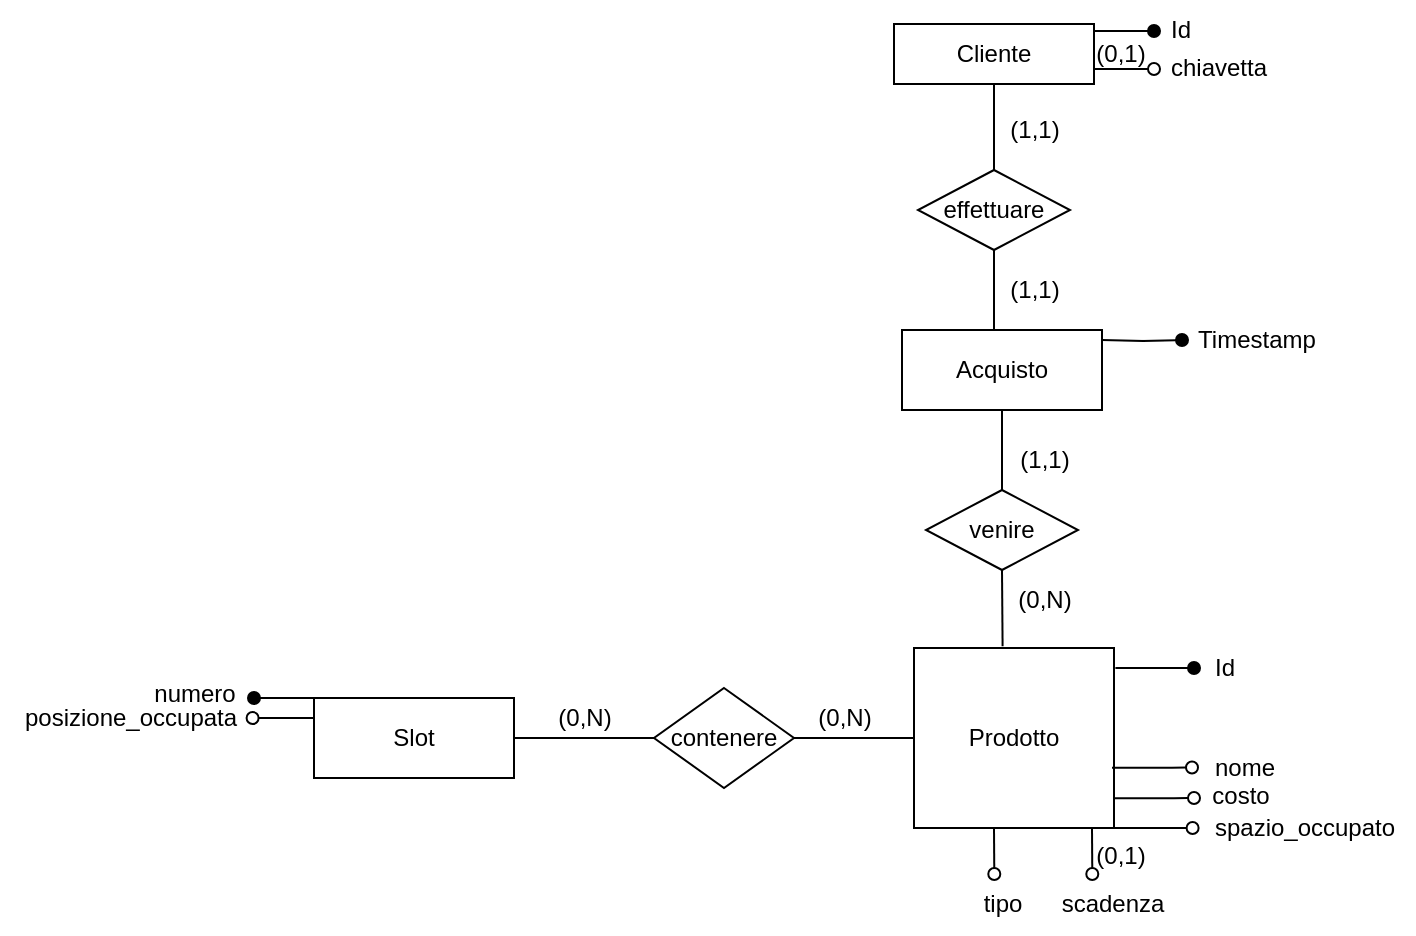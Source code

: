 <mxfile version="20.3.2" type="device"><diagram id="_AZH17t8OBDj4CBR_WuF" name="Pagina-1"><mxGraphModel dx="677" dy="363" grid="1" gridSize="10" guides="1" tooltips="1" connect="1" arrows="1" fold="1" page="1" pageScale="1" pageWidth="827" pageHeight="1169" math="0" shadow="0"><root><mxCell id="0"/><mxCell id="1" parent="0"/><mxCell id="juQwui1uPCVHecD1ALGN-17" style="edgeStyle=orthogonalEdgeStyle;rounded=0;orthogonalLoop=1;jettySize=auto;html=1;exitX=1;exitY=1;exitDx=0;exitDy=0;entryX=0.026;entryY=1.038;entryDx=0;entryDy=0;entryPerimeter=0;endArrow=oval;endFill=0;" parent="1" source="juQwui1uPCVHecD1ALGN-2" target="juQwui1uPCVHecD1ALGN-14" edge="1"><mxGeometry relative="1" as="geometry"/></mxCell><mxCell id="juQwui1uPCVHecD1ALGN-69" style="edgeStyle=orthogonalEdgeStyle;rounded=0;orthogonalLoop=1;jettySize=auto;html=1;exitX=0.75;exitY=1;exitDx=0;exitDy=0;endArrow=oval;endFill=0;" parent="1" edge="1"><mxGeometry relative="1" as="geometry"><mxPoint x="617.143" y="556" as="targetPoint"/><mxPoint x="617" y="533" as="sourcePoint"/></mxGeometry></mxCell><mxCell id="juQwui1uPCVHecD1ALGN-2" value="Prodotto" style="whiteSpace=wrap;html=1;align=center;" parent="1" vertex="1"><mxGeometry x="528" y="443" width="100" height="90" as="geometry"/></mxCell><mxCell id="juQwui1uPCVHecD1ALGN-30" style="edgeStyle=orthogonalEdgeStyle;rounded=0;orthogonalLoop=1;jettySize=auto;html=1;exitX=1;exitY=0.5;exitDx=0;exitDy=0;entryX=0;entryY=0.5;entryDx=0;entryDy=0;endArrow=none;endFill=0;" parent="1" source="juQwui1uPCVHecD1ALGN-4" target="juQwui1uPCVHecD1ALGN-29" edge="1"><mxGeometry relative="1" as="geometry"/></mxCell><mxCell id="juQwui1uPCVHecD1ALGN-56" style="edgeStyle=orthogonalEdgeStyle;rounded=0;orthogonalLoop=1;jettySize=auto;html=1;exitX=0;exitY=0;exitDx=0;exitDy=0;endArrow=oval;endFill=1;" parent="1" source="juQwui1uPCVHecD1ALGN-4" edge="1"><mxGeometry relative="1" as="geometry"><mxPoint x="198" y="468.238" as="targetPoint"/></mxGeometry></mxCell><mxCell id="juQwui1uPCVHecD1ALGN-58" style="edgeStyle=orthogonalEdgeStyle;rounded=0;orthogonalLoop=1;jettySize=auto;html=1;exitX=0;exitY=0.25;exitDx=0;exitDy=0;entryX=0.989;entryY=0.876;entryDx=0;entryDy=0;entryPerimeter=0;endArrow=oval;endFill=0;" parent="1" source="juQwui1uPCVHecD1ALGN-4" target="juQwui1uPCVHecD1ALGN-57" edge="1"><mxGeometry relative="1" as="geometry"/></mxCell><mxCell id="juQwui1uPCVHecD1ALGN-4" value="Slot" style="whiteSpace=wrap;html=1;align=center;" parent="1" vertex="1"><mxGeometry x="228" y="468" width="100" height="40" as="geometry"/></mxCell><mxCell id="juQwui1uPCVHecD1ALGN-11" value="nome" style="text;html=1;align=center;verticalAlign=middle;resizable=0;points=[];autosize=1;strokeColor=none;fillColor=none;" parent="1" vertex="1"><mxGeometry x="668" y="488" width="50" height="30" as="geometry"/></mxCell><mxCell id="juQwui1uPCVHecD1ALGN-13" style="edgeStyle=orthogonalEdgeStyle;rounded=0;orthogonalLoop=1;jettySize=auto;html=1;exitX=1;exitY=0.25;exitDx=0;exitDy=0;endArrow=oval;endFill=0;" parent="1" edge="1"><mxGeometry relative="1" as="geometry"><mxPoint x="668" y="517.997" as="targetPoint"/><mxPoint x="628" y="518.14" as="sourcePoint"/><Array as="points"><mxPoint x="658" y="518.14"/><mxPoint x="658" y="518.14"/></Array></mxGeometry></mxCell><mxCell id="juQwui1uPCVHecD1ALGN-14" value="costo" style="text;html=1;align=center;verticalAlign=middle;resizable=0;points=[];autosize=1;strokeColor=none;fillColor=none;" parent="1" vertex="1"><mxGeometry x="666" y="502" width="50" height="30" as="geometry"/></mxCell><mxCell id="juQwui1uPCVHecD1ALGN-18" value="spazio_occupato" style="text;html=1;align=center;verticalAlign=middle;resizable=0;points=[];autosize=1;strokeColor=none;fillColor=none;" parent="1" vertex="1"><mxGeometry x="668" y="518" width="110" height="30" as="geometry"/></mxCell><mxCell id="juQwui1uPCVHecD1ALGN-19" value="scadenza" style="text;html=1;align=center;verticalAlign=middle;resizable=0;points=[];autosize=1;strokeColor=none;fillColor=none;" parent="1" vertex="1"><mxGeometry x="592" y="556" width="70" height="30" as="geometry"/></mxCell><mxCell id="juQwui1uPCVHecD1ALGN-26" style="edgeStyle=orthogonalEdgeStyle;rounded=0;orthogonalLoop=1;jettySize=auto;html=1;exitX=1;exitY=0.25;exitDx=0;exitDy=0;endArrow=oval;endFill=0;" parent="1" edge="1"><mxGeometry relative="1" as="geometry"><mxPoint x="667" y="502.717" as="targetPoint"/><mxPoint x="627" y="502.86" as="sourcePoint"/><Array as="points"><mxPoint x="657" y="502.86"/><mxPoint x="657" y="502.86"/></Array></mxGeometry></mxCell><mxCell id="juQwui1uPCVHecD1ALGN-28" value="Id" style="text;html=1;align=center;verticalAlign=middle;resizable=0;points=[];autosize=1;strokeColor=none;fillColor=none;" parent="1" vertex="1"><mxGeometry x="668" y="438" width="30" height="30" as="geometry"/></mxCell><mxCell id="juQwui1uPCVHecD1ALGN-31" style="edgeStyle=orthogonalEdgeStyle;rounded=0;orthogonalLoop=1;jettySize=auto;html=1;exitX=1;exitY=0.5;exitDx=0;exitDy=0;entryX=0;entryY=0.5;entryDx=0;entryDy=0;endArrow=none;endFill=0;" parent="1" source="juQwui1uPCVHecD1ALGN-29" target="juQwui1uPCVHecD1ALGN-2" edge="1"><mxGeometry relative="1" as="geometry"/></mxCell><mxCell id="juQwui1uPCVHecD1ALGN-29" value="contenere" style="shape=rhombus;perimeter=rhombusPerimeter;whiteSpace=wrap;html=1;align=center;" parent="1" vertex="1"><mxGeometry x="398" y="463" width="70" height="50" as="geometry"/></mxCell><mxCell id="juQwui1uPCVHecD1ALGN-32" value="(0,N)" style="text;html=1;align=center;verticalAlign=middle;resizable=0;points=[];autosize=1;strokeColor=none;fillColor=none;" parent="1" vertex="1"><mxGeometry x="338" y="463" width="50" height="30" as="geometry"/></mxCell><mxCell id="juQwui1uPCVHecD1ALGN-33" value="(0,N)" style="text;html=1;align=center;verticalAlign=middle;resizable=0;points=[];autosize=1;strokeColor=none;fillColor=none;" parent="1" vertex="1"><mxGeometry x="468" y="463" width="50" height="30" as="geometry"/></mxCell><mxCell id="juQwui1uPCVHecD1ALGN-54" style="edgeStyle=orthogonalEdgeStyle;rounded=0;orthogonalLoop=1;jettySize=auto;html=1;exitX=1;exitY=0.25;exitDx=0;exitDy=0;endArrow=oval;endFill=1;" parent="1" edge="1"><mxGeometry relative="1" as="geometry"><mxPoint x="648.0" y="134.619" as="targetPoint"/><mxPoint x="613" y="134.5" as="sourcePoint"/></mxGeometry></mxCell><mxCell id="juQwui1uPCVHecD1ALGN-74" style="edgeStyle=orthogonalEdgeStyle;rounded=0;orthogonalLoop=1;jettySize=auto;html=1;exitX=1;exitY=0.75;exitDx=0;exitDy=0;endArrow=oval;endFill=0;" parent="1" source="juQwui1uPCVHecD1ALGN-35" edge="1"><mxGeometry relative="1" as="geometry"><mxPoint x="648" y="153.571" as="targetPoint"/></mxGeometry></mxCell><mxCell id="juQwui1uPCVHecD1ALGN-96" style="edgeStyle=orthogonalEdgeStyle;rounded=0;orthogonalLoop=1;jettySize=auto;html=1;exitX=0.5;exitY=1;exitDx=0;exitDy=0;entryX=0.5;entryY=0;entryDx=0;entryDy=0;endArrow=none;endFill=0;" parent="1" source="juQwui1uPCVHecD1ALGN-35" target="juQwui1uPCVHecD1ALGN-93" edge="1"><mxGeometry relative="1" as="geometry"/></mxCell><mxCell id="juQwui1uPCVHecD1ALGN-35" value="Cliente" style="whiteSpace=wrap;html=1;align=center;" parent="1" vertex="1"><mxGeometry x="518" y="131" width="100" height="30" as="geometry"/></mxCell><mxCell id="juQwui1uPCVHecD1ALGN-39" style="edgeStyle=orthogonalEdgeStyle;rounded=0;orthogonalLoop=1;jettySize=auto;html=1;exitX=1;exitY=1;exitDx=0;exitDy=0;entryX=0.026;entryY=1.038;entryDx=0;entryDy=0;entryPerimeter=0;endArrow=oval;endFill=1;" parent="1" edge="1"><mxGeometry relative="1" as="geometry"><mxPoint x="628.7" y="453" as="sourcePoint"/><mxPoint x="668" y="453.14" as="targetPoint"/></mxGeometry></mxCell><mxCell id="juQwui1uPCVHecD1ALGN-55" value="Id" style="text;html=1;align=center;verticalAlign=middle;resizable=0;points=[];autosize=1;strokeColor=none;fillColor=none;" parent="1" vertex="1"><mxGeometry x="646" y="119" width="30" height="30" as="geometry"/></mxCell><mxCell id="juQwui1uPCVHecD1ALGN-57" value="numero" style="text;html=1;align=center;verticalAlign=middle;resizable=0;points=[];autosize=1;strokeColor=none;fillColor=none;" parent="1" vertex="1"><mxGeometry x="138" y="451" width="60" height="30" as="geometry"/></mxCell><mxCell id="juQwui1uPCVHecD1ALGN-63" value="posizione_occupata" style="text;html=1;align=center;verticalAlign=middle;resizable=0;points=[];autosize=1;strokeColor=none;fillColor=none;" parent="1" vertex="1"><mxGeometry x="71" y="463" width="130" height="30" as="geometry"/></mxCell><mxCell id="juQwui1uPCVHecD1ALGN-70" value="(0,1)" style="text;html=1;align=center;verticalAlign=middle;resizable=0;points=[];autosize=1;strokeColor=none;fillColor=none;" parent="1" vertex="1"><mxGeometry x="605.5" y="532" width="50" height="30" as="geometry"/></mxCell><mxCell id="juQwui1uPCVHecD1ALGN-71" style="edgeStyle=orthogonalEdgeStyle;rounded=0;orthogonalLoop=1;jettySize=auto;html=1;exitX=0.75;exitY=1;exitDx=0;exitDy=0;endArrow=oval;endFill=0;" parent="1" edge="1"><mxGeometry relative="1" as="geometry"><mxPoint x="568.143" y="556" as="targetPoint"/><mxPoint x="568" y="533" as="sourcePoint"/></mxGeometry></mxCell><mxCell id="juQwui1uPCVHecD1ALGN-72" value="tipo" style="text;html=1;align=center;verticalAlign=middle;resizable=0;points=[];autosize=1;strokeColor=none;fillColor=none;" parent="1" vertex="1"><mxGeometry x="552" y="556" width="40" height="30" as="geometry"/></mxCell><mxCell id="juQwui1uPCVHecD1ALGN-75" value="chiavetta" style="text;html=1;align=center;verticalAlign=middle;resizable=0;points=[];autosize=1;strokeColor=none;fillColor=none;" parent="1" vertex="1"><mxGeometry x="645" y="138" width="70" height="30" as="geometry"/></mxCell><mxCell id="juQwui1uPCVHecD1ALGN-88" style="edgeStyle=orthogonalEdgeStyle;rounded=0;orthogonalLoop=1;jettySize=auto;html=1;exitX=1;exitY=0.25;exitDx=0;exitDy=0;endArrow=oval;endFill=1;" parent="1" edge="1"><mxGeometry relative="1" as="geometry"><mxPoint x="622" y="289" as="sourcePoint"/><mxPoint x="662" y="289" as="targetPoint"/></mxGeometry></mxCell><mxCell id="juQwui1uPCVHecD1ALGN-94" style="edgeStyle=orthogonalEdgeStyle;rounded=0;orthogonalLoop=1;jettySize=auto;html=1;exitX=0.5;exitY=1;exitDx=0;exitDy=0;entryX=0.5;entryY=0;entryDx=0;entryDy=0;endArrow=none;endFill=0;" parent="1" source="juQwui1uPCVHecD1ALGN-86" target="juQwui1uPCVHecD1ALGN-92" edge="1"><mxGeometry relative="1" as="geometry"/></mxCell><mxCell id="juQwui1uPCVHecD1ALGN-86" value="Acquisto" style="whiteSpace=wrap;html=1;align=center;" parent="1" vertex="1"><mxGeometry x="522" y="284" width="100" height="40" as="geometry"/></mxCell><mxCell id="juQwui1uPCVHecD1ALGN-87" value="Timestamp" style="text;html=1;align=center;verticalAlign=middle;resizable=0;points=[];autosize=1;strokeColor=none;fillColor=none;" parent="1" vertex="1"><mxGeometry x="659" y="274" width="80" height="30" as="geometry"/></mxCell><mxCell id="juQwui1uPCVHecD1ALGN-95" style="edgeStyle=orthogonalEdgeStyle;rounded=0;orthogonalLoop=1;jettySize=auto;html=1;exitX=0.5;exitY=1;exitDx=0;exitDy=0;entryX=0.443;entryY=-0.01;entryDx=0;entryDy=0;entryPerimeter=0;endArrow=none;endFill=0;" parent="1" source="juQwui1uPCVHecD1ALGN-92" target="juQwui1uPCVHecD1ALGN-2" edge="1"><mxGeometry relative="1" as="geometry"/></mxCell><mxCell id="juQwui1uPCVHecD1ALGN-92" value="venire" style="shape=rhombus;perimeter=rhombusPerimeter;whiteSpace=wrap;html=1;align=center;" parent="1" vertex="1"><mxGeometry x="534" y="364" width="76" height="40" as="geometry"/></mxCell><mxCell id="juQwui1uPCVHecD1ALGN-97" style="edgeStyle=orthogonalEdgeStyle;rounded=0;orthogonalLoop=1;jettySize=auto;html=1;exitX=0.5;exitY=1;exitDx=0;exitDy=0;endArrow=none;endFill=0;" parent="1" source="juQwui1uPCVHecD1ALGN-93" edge="1"><mxGeometry relative="1" as="geometry"><mxPoint x="568" y="284" as="targetPoint"/></mxGeometry></mxCell><mxCell id="juQwui1uPCVHecD1ALGN-93" value="effettuare" style="shape=rhombus;perimeter=rhombusPerimeter;whiteSpace=wrap;html=1;align=center;" parent="1" vertex="1"><mxGeometry x="530" y="204" width="76" height="40" as="geometry"/></mxCell><mxCell id="juQwui1uPCVHecD1ALGN-98" value="(1,1)" style="text;html=1;align=center;verticalAlign=middle;resizable=0;points=[];autosize=1;strokeColor=none;fillColor=none;" parent="1" vertex="1"><mxGeometry x="563" y="169" width="50" height="30" as="geometry"/></mxCell><mxCell id="juQwui1uPCVHecD1ALGN-99" value="(1,1)" style="text;html=1;align=center;verticalAlign=middle;resizable=0;points=[];autosize=1;strokeColor=none;fillColor=none;" parent="1" vertex="1"><mxGeometry x="563" y="249" width="50" height="30" as="geometry"/></mxCell><mxCell id="juQwui1uPCVHecD1ALGN-100" value="(0,N)" style="text;html=1;align=center;verticalAlign=middle;resizable=0;points=[];autosize=1;strokeColor=none;fillColor=none;" parent="1" vertex="1"><mxGeometry x="568" y="404" width="50" height="30" as="geometry"/></mxCell><mxCell id="juQwui1uPCVHecD1ALGN-101" value="(1,1)" style="text;html=1;align=center;verticalAlign=middle;resizable=0;points=[];autosize=1;strokeColor=none;fillColor=none;" parent="1" vertex="1"><mxGeometry x="568" y="334" width="50" height="30" as="geometry"/></mxCell><mxCell id="juQwui1uPCVHecD1ALGN-102" value="(0,1)" style="text;html=1;align=center;verticalAlign=middle;resizable=0;points=[];autosize=1;strokeColor=none;fillColor=none;" parent="1" vertex="1"><mxGeometry x="605.5" y="131" width="50" height="30" as="geometry"/></mxCell></root></mxGraphModel></diagram></mxfile>
